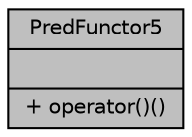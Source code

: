 digraph "PredFunctor5"
{
  edge [fontname="Helvetica",fontsize="10",labelfontname="Helvetica",labelfontsize="10"];
  node [fontname="Helvetica",fontsize="10",shape=record];
  Node1 [label="{PredFunctor5\n||+ operator()()\l}",height=0.2,width=0.4,color="black", fillcolor="grey75", style="filled", fontcolor="black"];
}
